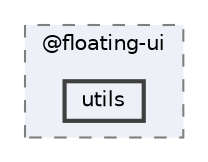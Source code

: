 digraph "C:/Users/arisc/OneDrive/Documents/GitHub/FINAL/EcoEats-Project/node_modules/@floating-ui/utils"
{
 // LATEX_PDF_SIZE
  bgcolor="transparent";
  edge [fontname=Helvetica,fontsize=10,labelfontname=Helvetica,labelfontsize=10];
  node [fontname=Helvetica,fontsize=10,shape=box,height=0.2,width=0.4];
  compound=true
  subgraph clusterdir_79897f0c3e5fea55e31bd087b1e43170 {
    graph [ bgcolor="#edf0f7", pencolor="grey50", label="@floating-ui", fontname=Helvetica,fontsize=10 style="filled,dashed", URL="dir_79897f0c3e5fea55e31bd087b1e43170.html",tooltip=""]
  dir_e3e95a82be9d68720b21fcf1690c2a36 [label="utils", fillcolor="#edf0f7", color="grey25", style="filled,bold", URL="dir_e3e95a82be9d68720b21fcf1690c2a36.html",tooltip=""];
  }
}
